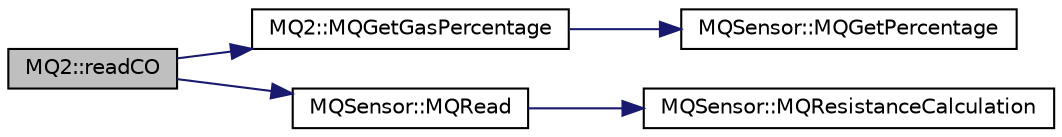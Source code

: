 digraph "MQ2::readCO"
{
  edge [fontname="Helvetica",fontsize="10",labelfontname="Helvetica",labelfontsize="10"];
  node [fontname="Helvetica",fontsize="10",shape=record];
  rankdir="LR";
  Node1 [label="MQ2::readCO",height=0.2,width=0.4,color="black", fillcolor="grey75", style="filled", fontcolor="black"];
  Node1 -> Node2 [color="midnightblue",fontsize="10",style="solid"];
  Node2 [label="MQ2::MQGetGasPercentage",height=0.2,width=0.4,color="black", fillcolor="white", style="filled",URL="$class_m_q2.html#af15a9dcbc276c5450bb9a724f63dcab0"];
  Node2 -> Node3 [color="midnightblue",fontsize="10",style="solid"];
  Node3 [label="MQSensor::MQGetPercentage",height=0.2,width=0.4,color="black", fillcolor="white", style="filled",URL="$class_m_q_sensor.html#a92ef594a160b257ca124481a21840a96"];
  Node1 -> Node4 [color="midnightblue",fontsize="10",style="solid"];
  Node4 [label="MQSensor::MQRead",height=0.2,width=0.4,color="black", fillcolor="white", style="filled",URL="$class_m_q_sensor.html#ac769cc3eade7067313d185848f63f2cf"];
  Node4 -> Node5 [color="midnightblue",fontsize="10",style="solid"];
  Node5 [label="MQSensor::MQResistanceCalculation",height=0.2,width=0.4,color="black", fillcolor="white", style="filled",URL="$class_m_q_sensor.html#a1bb39a92869446ede5ba1c6854034e20"];
}
